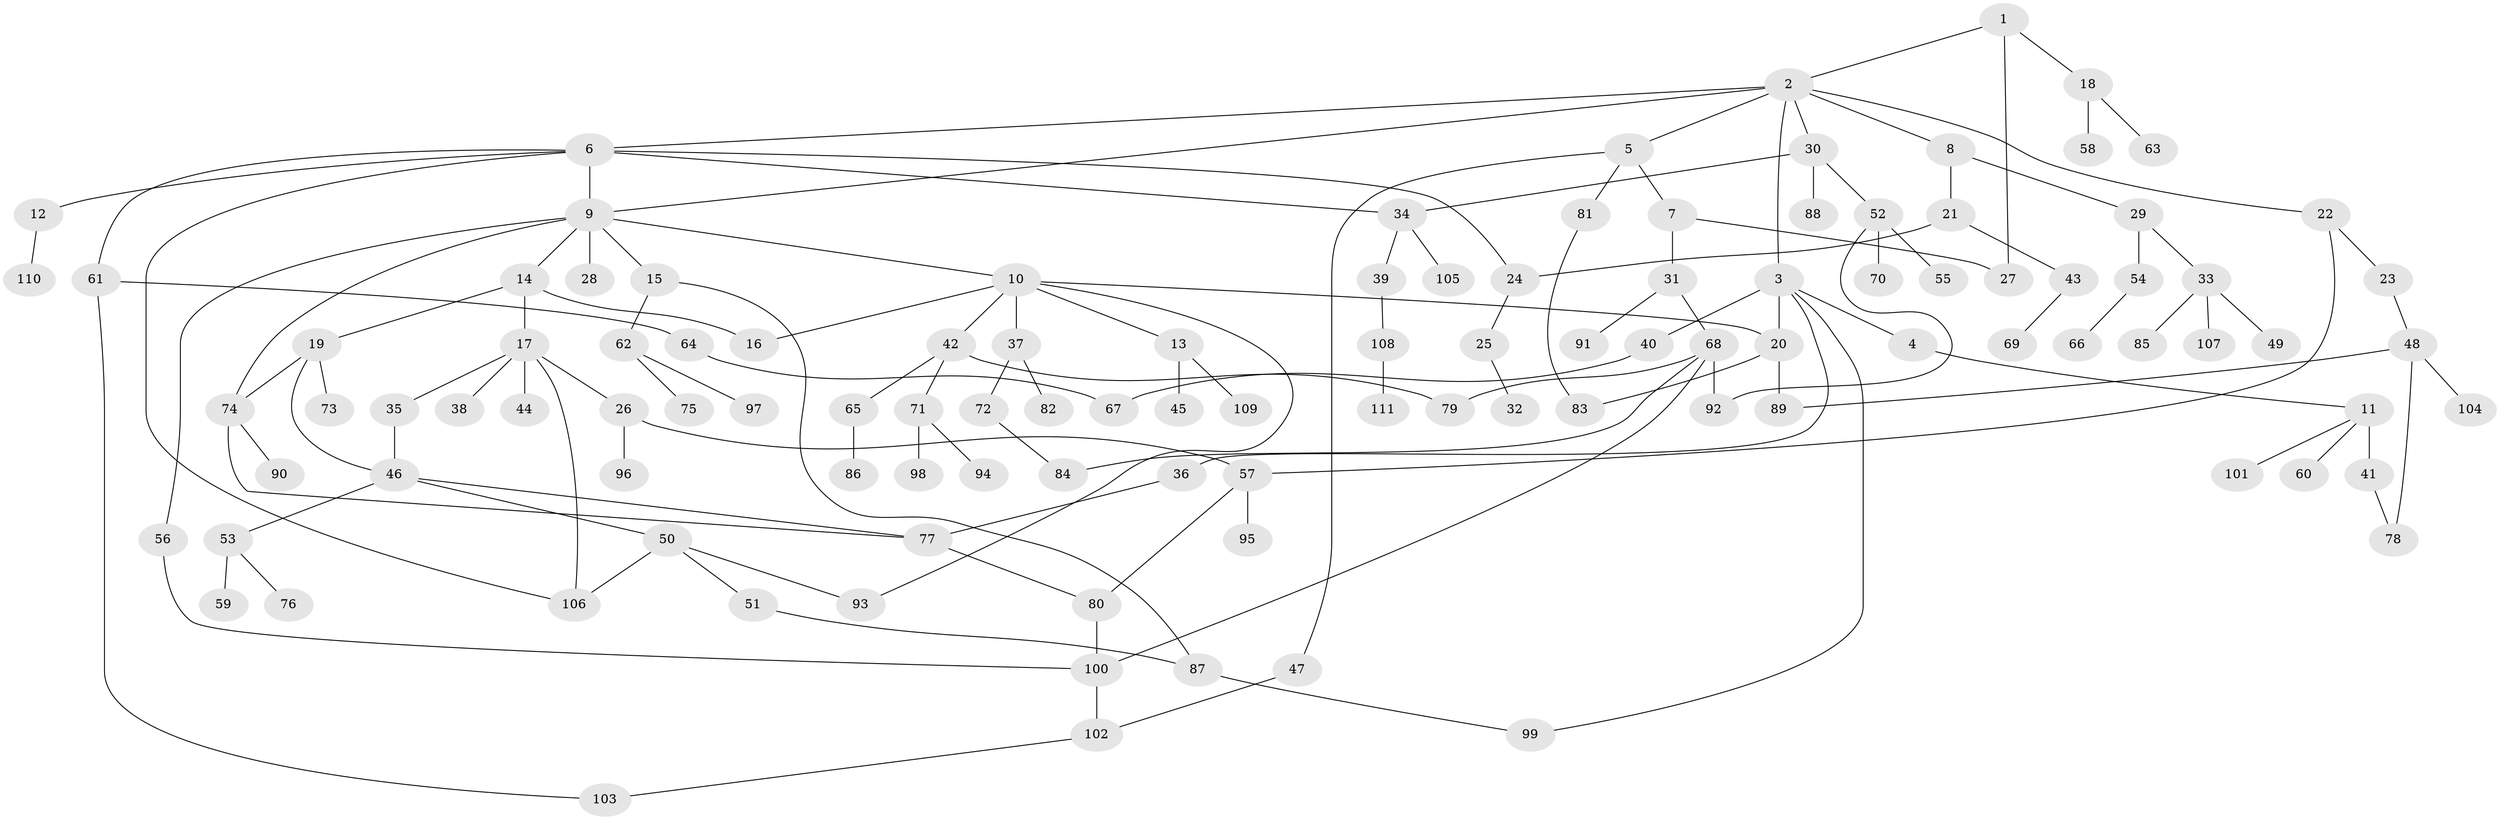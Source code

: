 // coarse degree distribution, {8: 0.045454545454545456, 2: 0.25, 5: 0.06818181818181818, 13: 0.022727272727272728, 3: 0.06818181818181818, 11: 0.022727272727272728, 9: 0.022727272727272728, 4: 0.09090909090909091, 6: 0.022727272727272728, 1: 0.38636363636363635}
// Generated by graph-tools (version 1.1) at 2025/17/03/04/25 18:17:14]
// undirected, 111 vertices, 138 edges
graph export_dot {
graph [start="1"]
  node [color=gray90,style=filled];
  1;
  2;
  3;
  4;
  5;
  6;
  7;
  8;
  9;
  10;
  11;
  12;
  13;
  14;
  15;
  16;
  17;
  18;
  19;
  20;
  21;
  22;
  23;
  24;
  25;
  26;
  27;
  28;
  29;
  30;
  31;
  32;
  33;
  34;
  35;
  36;
  37;
  38;
  39;
  40;
  41;
  42;
  43;
  44;
  45;
  46;
  47;
  48;
  49;
  50;
  51;
  52;
  53;
  54;
  55;
  56;
  57;
  58;
  59;
  60;
  61;
  62;
  63;
  64;
  65;
  66;
  67;
  68;
  69;
  70;
  71;
  72;
  73;
  74;
  75;
  76;
  77;
  78;
  79;
  80;
  81;
  82;
  83;
  84;
  85;
  86;
  87;
  88;
  89;
  90;
  91;
  92;
  93;
  94;
  95;
  96;
  97;
  98;
  99;
  100;
  101;
  102;
  103;
  104;
  105;
  106;
  107;
  108;
  109;
  110;
  111;
  1 -- 2;
  1 -- 18;
  1 -- 27;
  2 -- 3;
  2 -- 5;
  2 -- 6;
  2 -- 8;
  2 -- 22;
  2 -- 30;
  2 -- 9;
  3 -- 4;
  3 -- 36;
  3 -- 40;
  3 -- 99;
  3 -- 20;
  4 -- 11;
  5 -- 7;
  5 -- 47;
  5 -- 81;
  6 -- 9;
  6 -- 12;
  6 -- 34;
  6 -- 61;
  6 -- 106;
  6 -- 24;
  7 -- 31;
  7 -- 27;
  8 -- 21;
  8 -- 29;
  9 -- 10;
  9 -- 14;
  9 -- 15;
  9 -- 28;
  9 -- 56;
  9 -- 74;
  10 -- 13;
  10 -- 20;
  10 -- 37;
  10 -- 42;
  10 -- 16;
  10 -- 93;
  11 -- 41;
  11 -- 60;
  11 -- 101;
  12 -- 110;
  13 -- 45;
  13 -- 109;
  14 -- 16;
  14 -- 17;
  14 -- 19;
  15 -- 62;
  15 -- 87;
  17 -- 26;
  17 -- 35;
  17 -- 38;
  17 -- 44;
  17 -- 106;
  18 -- 58;
  18 -- 63;
  19 -- 46;
  19 -- 73;
  19 -- 74;
  20 -- 89;
  20 -- 83;
  21 -- 24;
  21 -- 43;
  22 -- 23;
  22 -- 57;
  23 -- 48;
  24 -- 25;
  25 -- 32;
  26 -- 57;
  26 -- 96;
  29 -- 33;
  29 -- 54;
  30 -- 52;
  30 -- 88;
  30 -- 34;
  31 -- 68;
  31 -- 91;
  33 -- 49;
  33 -- 85;
  33 -- 107;
  34 -- 39;
  34 -- 105;
  35 -- 46;
  36 -- 77;
  37 -- 72;
  37 -- 82;
  39 -- 108;
  40 -- 67;
  41 -- 78;
  42 -- 65;
  42 -- 71;
  42 -- 79;
  43 -- 69;
  46 -- 50;
  46 -- 53;
  46 -- 77;
  47 -- 102;
  48 -- 89;
  48 -- 104;
  48 -- 78;
  50 -- 51;
  50 -- 93;
  50 -- 106;
  51 -- 87;
  52 -- 55;
  52 -- 70;
  52 -- 92;
  53 -- 59;
  53 -- 76;
  54 -- 66;
  56 -- 100;
  57 -- 95;
  57 -- 80;
  61 -- 64;
  61 -- 103;
  62 -- 75;
  62 -- 97;
  64 -- 67;
  65 -- 86;
  68 -- 84;
  68 -- 92;
  68 -- 100;
  68 -- 79;
  71 -- 94;
  71 -- 98;
  72 -- 84;
  74 -- 77;
  74 -- 90;
  77 -- 80;
  80 -- 100;
  81 -- 83;
  87 -- 99;
  100 -- 102;
  102 -- 103;
  108 -- 111;
}

